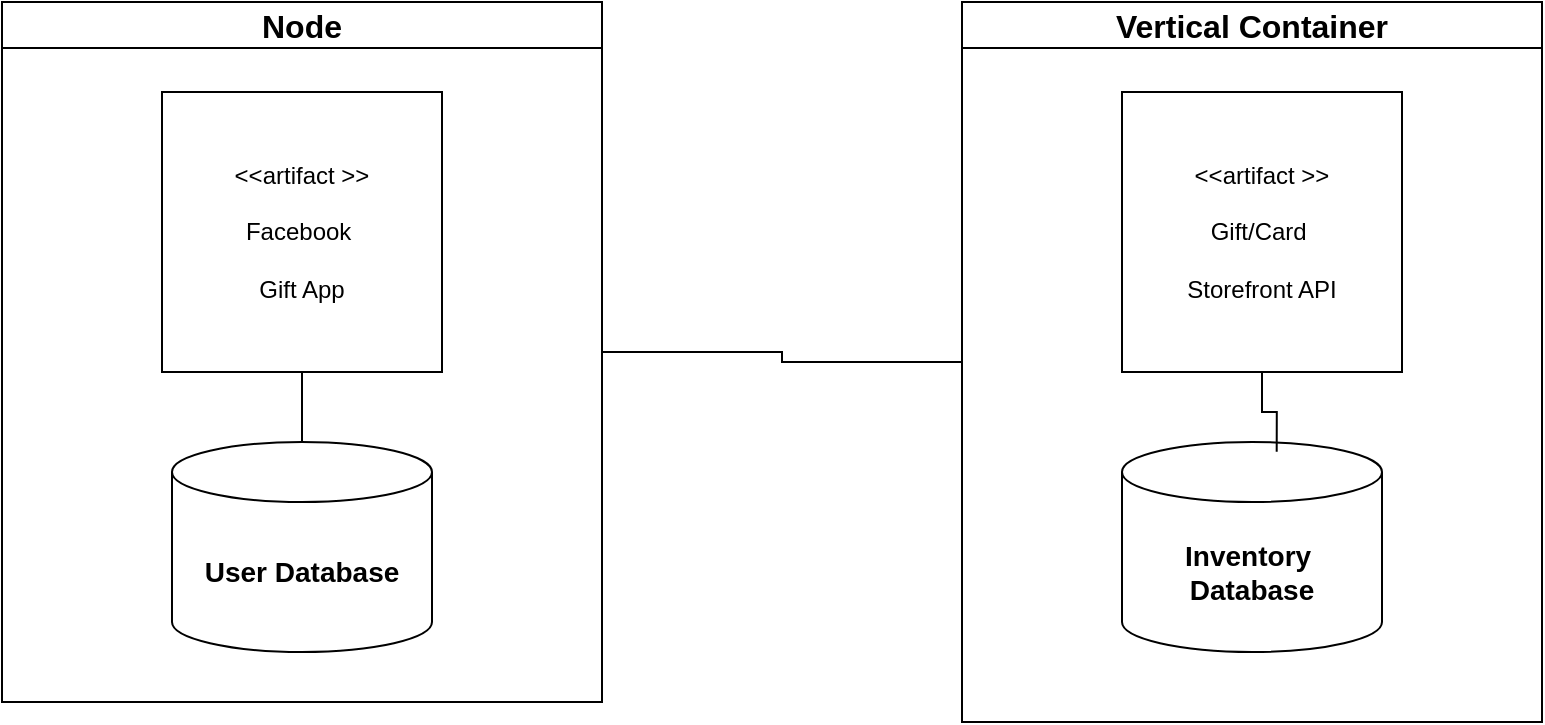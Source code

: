 <mxfile version="26.2.13">
  <diagram name="Page-1" id="D-CPPxN_QB-SO-RFBwsP">
    <mxGraphModel dx="994" dy="568" grid="1" gridSize="10" guides="1" tooltips="1" connect="1" arrows="1" fold="1" page="1" pageScale="1" pageWidth="850" pageHeight="1100" math="0" shadow="0">
      <root>
        <mxCell id="0" />
        <mxCell id="1" parent="0" />
        <mxCell id="ZVS6239xxDuJQH41a6JX-11" style="edgeStyle=orthogonalEdgeStyle;rounded=0;orthogonalLoop=1;jettySize=auto;html=1;exitX=1;exitY=0.5;exitDx=0;exitDy=0;entryX=0;entryY=0.5;entryDx=0;entryDy=0;strokeColor=default;endArrow=none;startFill=0;" edge="1" parent="1" source="ZVS6239xxDuJQH41a6JX-1" target="ZVS6239xxDuJQH41a6JX-3">
          <mxGeometry relative="1" as="geometry" />
        </mxCell>
        <mxCell id="ZVS6239xxDuJQH41a6JX-1" value="Node" style="swimlane;whiteSpace=wrap;html=1;startSize=23;fontSize=16;" vertex="1" parent="1">
          <mxGeometry x="30" y="245" width="300" height="350" as="geometry" />
        </mxCell>
        <mxCell id="ZVS6239xxDuJQH41a6JX-5" value="&lt;b&gt;&lt;font style=&quot;font-size: 14px;&quot;&gt;User Database&lt;/font&gt;&lt;/b&gt;" style="shape=cylinder3;whiteSpace=wrap;html=1;boundedLbl=1;backgroundOutline=1;size=15;" vertex="1" parent="ZVS6239xxDuJQH41a6JX-1">
          <mxGeometry x="85" y="220" width="130" height="105" as="geometry" />
        </mxCell>
        <mxCell id="ZVS6239xxDuJQH41a6JX-9" style="edgeStyle=orthogonalEdgeStyle;rounded=0;orthogonalLoop=1;jettySize=auto;html=1;exitX=0.5;exitY=1;exitDx=0;exitDy=0;endArrow=none;startFill=0;" edge="1" parent="ZVS6239xxDuJQH41a6JX-1" source="ZVS6239xxDuJQH41a6JX-7" target="ZVS6239xxDuJQH41a6JX-5">
          <mxGeometry relative="1" as="geometry">
            <Array as="points">
              <mxPoint x="150" y="205" />
              <mxPoint x="150" y="205" />
            </Array>
          </mxGeometry>
        </mxCell>
        <mxCell id="ZVS6239xxDuJQH41a6JX-7" value="&amp;lt;&amp;lt;artifact &amp;gt;&amp;gt;&lt;div&gt;&lt;br&gt;&lt;/div&gt;&lt;div&gt;Facebook&amp;nbsp;&lt;/div&gt;&lt;div&gt;&lt;br&gt;&lt;/div&gt;&lt;div&gt;Gift App&lt;/div&gt;" style="whiteSpace=wrap;html=1;aspect=fixed;" vertex="1" parent="ZVS6239xxDuJQH41a6JX-1">
          <mxGeometry x="80" y="45" width="140" height="140" as="geometry" />
        </mxCell>
        <mxCell id="ZVS6239xxDuJQH41a6JX-3" value="&lt;font style=&quot;font-size: 16px;&quot;&gt;Vertical Container&lt;/font&gt;" style="swimlane;whiteSpace=wrap;html=1;" vertex="1" parent="1">
          <mxGeometry x="510" y="245" width="290" height="360" as="geometry" />
        </mxCell>
        <mxCell id="ZVS6239xxDuJQH41a6JX-6" value="&lt;b style=&quot;--un-translate-z: 0; --un-pan-x: ; --un-pan-y: ; --un-pinch-zoom: ; --un-scroll-snap-strictness: proximity; --un-ordinal: ; --un-slashed-zero: ; --un-numeric-figure: ; --un-numeric-spacing: ; --un-numeric-fraction: ; --un-border-spacing-x: 0; --un-border-spacing-y: 0; --un-ring-offset-shadow: 0 0 rgb(0 0 0 / 0); --un-ring-shadow: 0 0 rgb(0 0 0 / 0); --un-shadow-inset: ; --un-shadow: 0 0 rgb(0 0 0 / 0); --un-ring-inset: ; --un-ring-offset-width: 0px; --un-ring-offset-color: #fff; --un-ring-width: 0px; --un-ring-color: rgb(147 197 253 / .5); --un-blur: ; --un-brightness: ; --un-contrast: ; --un-drop-shadow: ; --un-grayscale: ; --un-hue-rotate: ; --un-invert: ; --un-saturate: ; --un-sepia: ; --un-backdrop-blur: ; --un-backdrop-brightness: ; --un-backdrop-contrast: ; --un-backdrop-grayscale: ; --un-backdrop-hue-rotate: ; --un-backdrop-invert: ; --un-backdrop-opacity: ; --un-backdrop-saturate: ; --un-backdrop-sepia: ;&quot;&gt;&lt;font style=&quot;--un-translate-z: 0; --un-pan-x: ; --un-pan-y: ; --un-pinch-zoom: ; --un-scroll-snap-strictness: proximity; --un-ordinal: ; --un-slashed-zero: ; --un-numeric-figure: ; --un-numeric-spacing: ; --un-numeric-fraction: ; --un-border-spacing-x: 0; --un-border-spacing-y: 0; --un-ring-offset-shadow: 0 0 rgb(0 0 0 / 0); --un-ring-shadow: 0 0 rgb(0 0 0 / 0); --un-shadow-inset: ; --un-shadow: 0 0 rgb(0 0 0 / 0); --un-ring-inset: ; --un-ring-offset-width: 0px; --un-ring-offset-color: #fff; --un-ring-width: 0px; --un-ring-color: rgb(147 197 253 / .5); --un-blur: ; --un-brightness: ; --un-contrast: ; --un-drop-shadow: ; --un-grayscale: ; --un-hue-rotate: ; --un-invert: ; --un-saturate: ; --un-sepia: ; --un-backdrop-blur: ; --un-backdrop-brightness: ; --un-backdrop-contrast: ; --un-backdrop-grayscale: ; --un-backdrop-hue-rotate: ; --un-backdrop-invert: ; --un-backdrop-opacity: ; --un-backdrop-saturate: ; --un-backdrop-sepia: ; font-size: 14px;&quot;&gt;Inventory&amp;nbsp; Database&lt;/font&gt;&lt;/b&gt;" style="shape=cylinder3;whiteSpace=wrap;html=1;boundedLbl=1;backgroundOutline=1;size=15;" vertex="1" parent="ZVS6239xxDuJQH41a6JX-3">
          <mxGeometry x="80" y="220" width="130" height="105" as="geometry" />
        </mxCell>
        <mxCell id="ZVS6239xxDuJQH41a6JX-8" value="&amp;lt;&amp;lt;artifact &amp;gt;&amp;gt;&lt;div&gt;&lt;br&gt;&lt;/div&gt;&lt;div&gt;Gift/Card&amp;nbsp;&lt;/div&gt;&lt;div&gt;&lt;br&gt;&lt;/div&gt;&lt;div&gt;Storefront API&lt;/div&gt;" style="whiteSpace=wrap;html=1;aspect=fixed;" vertex="1" parent="ZVS6239xxDuJQH41a6JX-3">
          <mxGeometry x="80" y="45" width="140" height="140" as="geometry" />
        </mxCell>
        <mxCell id="ZVS6239xxDuJQH41a6JX-10" style="edgeStyle=orthogonalEdgeStyle;rounded=0;orthogonalLoop=1;jettySize=auto;html=1;exitX=0.5;exitY=1;exitDx=0;exitDy=0;entryX=0.595;entryY=0.047;entryDx=0;entryDy=0;entryPerimeter=0;endArrow=none;startFill=0;" edge="1" parent="ZVS6239xxDuJQH41a6JX-3" source="ZVS6239xxDuJQH41a6JX-8" target="ZVS6239xxDuJQH41a6JX-6">
          <mxGeometry relative="1" as="geometry" />
        </mxCell>
      </root>
    </mxGraphModel>
  </diagram>
</mxfile>
